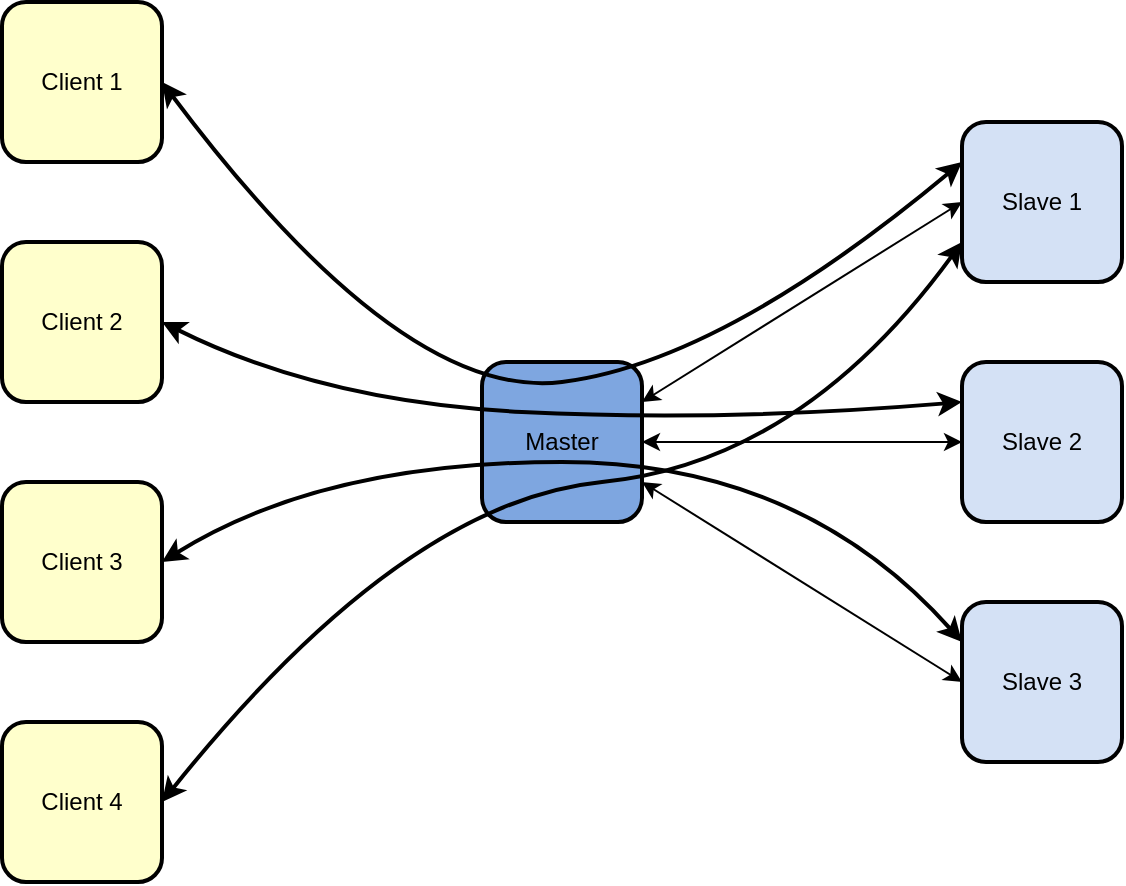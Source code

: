 <mxfile version="17.4.0" type="github">
  <diagram id="4_-Gb7hc-xsLsl6UE0mg" name="Page-1">
    <mxGraphModel dx="1102" dy="606" grid="1" gridSize="10" guides="1" tooltips="1" connect="1" arrows="1" fold="1" page="1" pageScale="1" pageWidth="827" pageHeight="1169" math="0" shadow="0">
      <root>
        <mxCell id="0" />
        <mxCell id="1" parent="0" />
        <mxCell id="Av9KUw7657qu1561h-qs-1" value="Client 1" style="rounded=1;whiteSpace=wrap;html=1;shadow=0;sketch=0;strokeColor=default;strokeWidth=2;fillColor=#FFFFCC;gradientColor=none;" parent="1" vertex="1">
          <mxGeometry x="40" y="40" width="80" height="80" as="geometry" />
        </mxCell>
        <mxCell id="Av9KUw7657qu1561h-qs-2" value="Client 2" style="rounded=1;whiteSpace=wrap;html=1;shadow=0;sketch=0;strokeColor=default;strokeWidth=2;fillColor=#FFFFCC;gradientColor=none;" parent="1" vertex="1">
          <mxGeometry x="40" y="160" width="80" height="80" as="geometry" />
        </mxCell>
        <mxCell id="Av9KUw7657qu1561h-qs-3" value="Client 3" style="rounded=1;whiteSpace=wrap;html=1;shadow=0;sketch=0;strokeColor=default;strokeWidth=2;fillColor=#FFFFCC;gradientColor=none;" parent="1" vertex="1">
          <mxGeometry x="40" y="280" width="80" height="80" as="geometry" />
        </mxCell>
        <mxCell id="Av9KUw7657qu1561h-qs-4" value="Master" style="rounded=1;whiteSpace=wrap;html=1;shadow=0;sketch=0;strokeColor=default;strokeWidth=2;fillColor=#7EA6E0;gradientColor=none;points=[[0,0,0,0,0],[0,0.25,0,0,0],[0,0.5,0,0,0],[0,0.75,0,0,0],[0,1,0,0,0],[0.25,0,0,0,0],[0.25,1,0,0,0],[0.5,0,0,0,0],[0.5,1,0,0,0],[0.75,0,0,0,0],[0.75,1,0,0,0],[1,0,0,0,0],[1,0.25,0,0,0],[1,0.5,0,0,0],[1,0.75,0,0,0],[1,1,0,0,0]];" parent="1" vertex="1">
          <mxGeometry x="280" y="220" width="80" height="80" as="geometry" />
        </mxCell>
        <mxCell id="Av9KUw7657qu1561h-qs-5" value="Slave 1" style="rounded=1;whiteSpace=wrap;html=1;shadow=0;sketch=0;strokeColor=default;strokeWidth=2;fillColor=#D4E1F5;gradientColor=none;" parent="1" vertex="1">
          <mxGeometry x="520" y="100" width="80" height="80" as="geometry" />
        </mxCell>
        <mxCell id="Av9KUw7657qu1561h-qs-6" value="Slave 2" style="rounded=1;whiteSpace=wrap;html=1;shadow=0;sketch=0;strokeColor=default;strokeWidth=2;fillColor=#D4E1F5;gradientColor=none;" parent="1" vertex="1">
          <mxGeometry x="520" y="220" width="80" height="80" as="geometry" />
        </mxCell>
        <mxCell id="Av9KUw7657qu1561h-qs-8" value="" style="endArrow=classic;html=1;rounded=0;strokeColor=default;strokeWidth=1;curved=1;entryX=0;entryY=0.5;entryDx=0;entryDy=0;startArrow=classic;startFill=1;" parent="1" target="Av9KUw7657qu1561h-qs-5" edge="1">
          <mxGeometry width="50" height="50" relative="1" as="geometry">
            <mxPoint x="360" y="240" as="sourcePoint" />
            <mxPoint x="440" y="340" as="targetPoint" />
          </mxGeometry>
        </mxCell>
        <mxCell id="Av9KUw7657qu1561h-qs-9" value="" style="endArrow=classic;html=1;rounded=0;strokeColor=default;strokeWidth=1;curved=1;entryX=0;entryY=0.5;entryDx=0;entryDy=0;startArrow=classic;startFill=1;" parent="1" target="Av9KUw7657qu1561h-qs-6" edge="1">
          <mxGeometry width="50" height="50" relative="1" as="geometry">
            <mxPoint x="360" y="260" as="sourcePoint" />
            <mxPoint x="530" y="230" as="targetPoint" />
          </mxGeometry>
        </mxCell>
        <mxCell id="Av9KUw7657qu1561h-qs-11" value="" style="curved=1;endArrow=classic;html=1;rounded=0;strokeColor=default;strokeWidth=2;exitX=1;exitY=0.5;exitDx=0;exitDy=0;entryX=0;entryY=0.25;entryDx=0;entryDy=0;startArrow=classic;startFill=1;" parent="1" source="Av9KUw7657qu1561h-qs-1" target="Av9KUw7657qu1561h-qs-5" edge="1">
          <mxGeometry width="50" height="50" relative="1" as="geometry">
            <mxPoint x="390" y="330" as="sourcePoint" />
            <mxPoint x="440" y="280" as="targetPoint" />
            <Array as="points">
              <mxPoint x="240" y="240" />
              <mxPoint x="400" y="220" />
            </Array>
          </mxGeometry>
        </mxCell>
        <mxCell id="Av9KUw7657qu1561h-qs-12" value="" style="curved=1;endArrow=classic;html=1;rounded=0;strokeColor=default;strokeWidth=2;exitX=1;exitY=0.5;exitDx=0;exitDy=0;entryX=0;entryY=0.25;entryDx=0;entryDy=0;startArrow=classic;startFill=1;" parent="1" source="Av9KUw7657qu1561h-qs-2" target="Av9KUw7657qu1561h-qs-6" edge="1">
          <mxGeometry width="50" height="50" relative="1" as="geometry">
            <mxPoint x="390" y="330" as="sourcePoint" />
            <mxPoint x="440" y="280" as="targetPoint" />
            <Array as="points">
              <mxPoint x="200" y="240" />
              <mxPoint x="400" y="250" />
            </Array>
          </mxGeometry>
        </mxCell>
        <mxCell id="Av9KUw7657qu1561h-qs-13" value="" style="curved=1;endArrow=classic;html=1;rounded=0;strokeColor=default;strokeWidth=2;exitX=1;exitY=0.5;exitDx=0;exitDy=0;entryX=0;entryY=0.25;entryDx=0;entryDy=0;startArrow=classic;startFill=1;" parent="1" source="Av9KUw7657qu1561h-qs-3" target="GuKpVXZK_PKeqRteNp73-1" edge="1">
          <mxGeometry width="50" height="50" relative="1" as="geometry">
            <mxPoint x="390" y="330" as="sourcePoint" />
            <mxPoint x="440" y="280" as="targetPoint" />
            <Array as="points">
              <mxPoint x="200" y="270" />
              <mxPoint x="440" y="270" />
            </Array>
          </mxGeometry>
        </mxCell>
        <mxCell id="GuKpVXZK_PKeqRteNp73-1" value="Slave 3" style="rounded=1;whiteSpace=wrap;html=1;shadow=0;sketch=0;strokeColor=default;strokeWidth=2;fillColor=#D4E1F5;gradientColor=none;" vertex="1" parent="1">
          <mxGeometry x="520" y="340" width="80" height="80" as="geometry" />
        </mxCell>
        <mxCell id="GuKpVXZK_PKeqRteNp73-2" value="" style="endArrow=classic;html=1;rounded=0;strokeColor=default;strokeWidth=1;curved=1;exitX=1;exitY=0.75;exitDx=0;exitDy=0;entryX=0;entryY=0.5;entryDx=0;entryDy=0;startArrow=classic;startFill=1;exitPerimeter=0;" edge="1" parent="1" target="GuKpVXZK_PKeqRteNp73-1" source="Av9KUw7657qu1561h-qs-4">
          <mxGeometry width="50" height="50" relative="1" as="geometry">
            <mxPoint x="360" y="390.4" as="sourcePoint" />
            <mxPoint x="530" y="350" as="targetPoint" />
          </mxGeometry>
        </mxCell>
        <mxCell id="GuKpVXZK_PKeqRteNp73-3" value="Client 4" style="rounded=1;whiteSpace=wrap;html=1;shadow=0;sketch=0;strokeColor=default;strokeWidth=2;fillColor=#FFFFCC;gradientColor=none;" vertex="1" parent="1">
          <mxGeometry x="40" y="400" width="80" height="80" as="geometry" />
        </mxCell>
        <mxCell id="GuKpVXZK_PKeqRteNp73-4" value="" style="curved=1;endArrow=classic;html=1;rounded=0;strokeColor=default;strokeWidth=2;exitX=1;exitY=0.5;exitDx=0;exitDy=0;entryX=0;entryY=0.75;entryDx=0;entryDy=0;startArrow=classic;startFill=1;" edge="1" parent="1" source="GuKpVXZK_PKeqRteNp73-3" target="Av9KUw7657qu1561h-qs-5">
          <mxGeometry width="50" height="50" relative="1" as="geometry">
            <mxPoint x="130" y="330" as="sourcePoint" />
            <mxPoint x="530" y="150" as="targetPoint" />
            <Array as="points">
              <mxPoint x="240" y="290" />
              <mxPoint x="440" y="270" />
            </Array>
          </mxGeometry>
        </mxCell>
      </root>
    </mxGraphModel>
  </diagram>
</mxfile>
